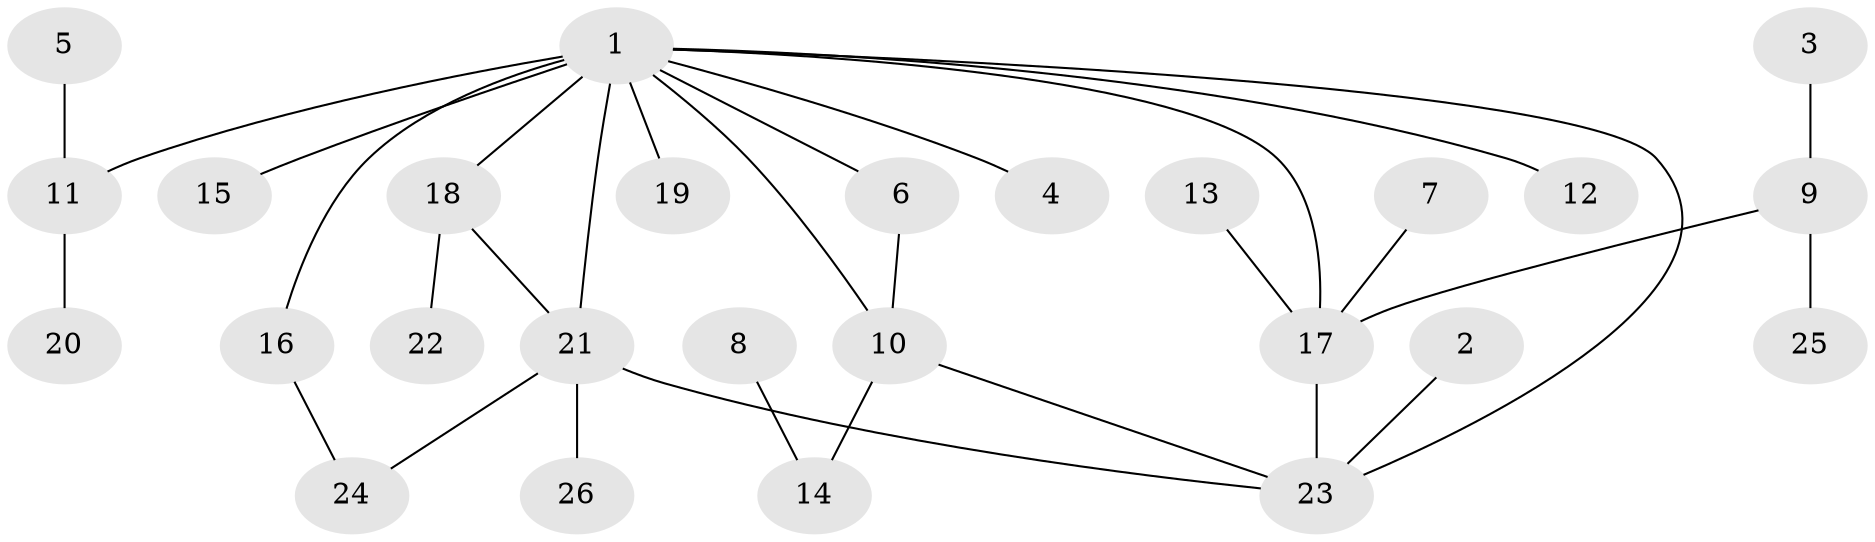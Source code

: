 // original degree distribution, {4: 0.058823529411764705, 8: 0.0196078431372549, 5: 0.09803921568627451, 7: 0.0392156862745098, 6: 0.0196078431372549, 2: 0.19607843137254902, 1: 0.5098039215686274, 3: 0.058823529411764705}
// Generated by graph-tools (version 1.1) at 2025/26/03/09/25 03:26:47]
// undirected, 26 vertices, 31 edges
graph export_dot {
graph [start="1"]
  node [color=gray90,style=filled];
  1;
  2;
  3;
  4;
  5;
  6;
  7;
  8;
  9;
  10;
  11;
  12;
  13;
  14;
  15;
  16;
  17;
  18;
  19;
  20;
  21;
  22;
  23;
  24;
  25;
  26;
  1 -- 4 [weight=1.0];
  1 -- 6 [weight=1.0];
  1 -- 10 [weight=2.0];
  1 -- 11 [weight=3.0];
  1 -- 12 [weight=1.0];
  1 -- 15 [weight=1.0];
  1 -- 16 [weight=1.0];
  1 -- 17 [weight=1.0];
  1 -- 18 [weight=1.0];
  1 -- 19 [weight=1.0];
  1 -- 21 [weight=2.0];
  1 -- 23 [weight=1.0];
  2 -- 23 [weight=1.0];
  3 -- 9 [weight=1.0];
  5 -- 11 [weight=1.0];
  6 -- 10 [weight=1.0];
  7 -- 17 [weight=1.0];
  8 -- 14 [weight=1.0];
  9 -- 17 [weight=1.0];
  9 -- 25 [weight=1.0];
  10 -- 14 [weight=1.0];
  10 -- 23 [weight=1.0];
  11 -- 20 [weight=1.0];
  13 -- 17 [weight=1.0];
  16 -- 24 [weight=1.0];
  17 -- 23 [weight=1.0];
  18 -- 21 [weight=1.0];
  18 -- 22 [weight=1.0];
  21 -- 23 [weight=1.0];
  21 -- 24 [weight=1.0];
  21 -- 26 [weight=1.0];
}
